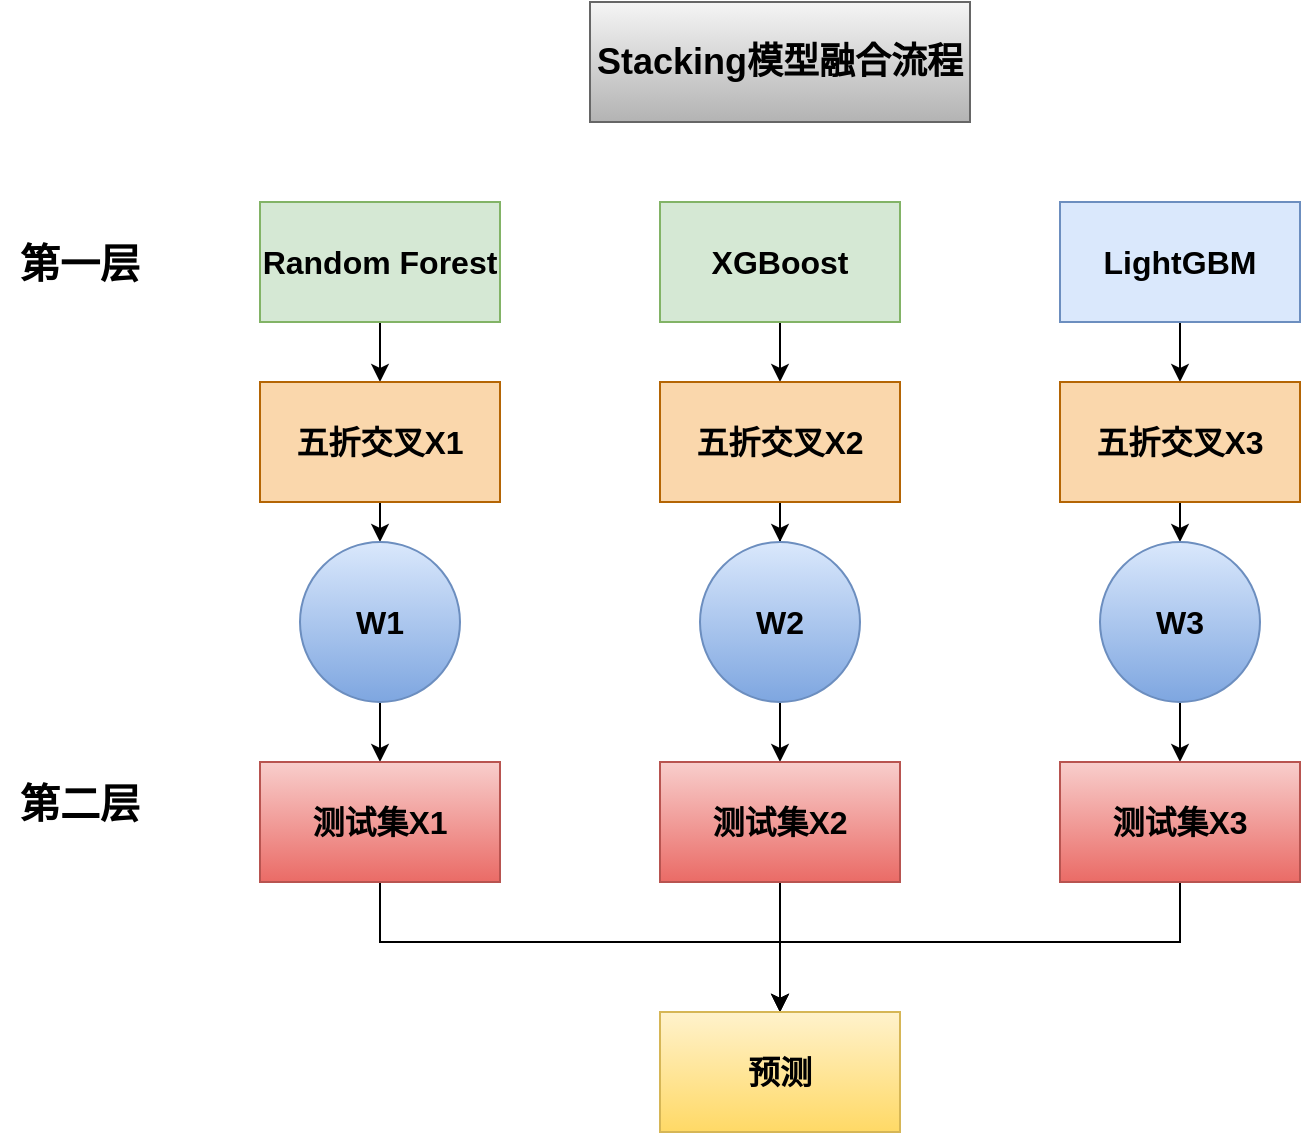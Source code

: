 <mxfile version="14.0.1" type="github">
  <diagram id="12ktRvXZtox69cHj1Rwe" name="第 1 页">
    <mxGraphModel dx="1021" dy="504" grid="1" gridSize="10" guides="1" tooltips="1" connect="1" arrows="1" fold="1" page="1" pageScale="1" pageWidth="827" pageHeight="1169" math="0" shadow="0">
      <root>
        <mxCell id="0" />
        <mxCell id="1" parent="0" />
        <mxCell id="vCYdILWIZViQy3qAPNBu-2" value="&lt;p style=&quot;margin-top: 0pt; margin-bottom: 0pt; margin-left: 0in; text-align: left; direction: ltr; unicode-bidi: embed; word-break: normal; font-size: 18px;&quot;&gt;&lt;span style=&quot;font-size: 18px;&quot;&gt;Stacking&lt;/span&gt;&lt;span style=&quot;font-size: 18px;&quot;&gt;模型融合流程&lt;/span&gt;&lt;/p&gt;" style="rounded=0;whiteSpace=wrap;html=1;gradientColor=#b3b3b3;fillColor=#f5f5f5;strokeColor=#666666;fontStyle=1;fontSize=18;" vertex="1" parent="1">
          <mxGeometry x="335" y="60" width="190" height="60" as="geometry" />
        </mxCell>
        <mxCell id="vCYdILWIZViQy3qAPNBu-18" style="edgeStyle=orthogonalEdgeStyle;rounded=0;orthogonalLoop=1;jettySize=auto;html=1;exitX=0.5;exitY=1;exitDx=0;exitDy=0;entryX=0.5;entryY=0;entryDx=0;entryDy=0;" edge="1" parent="1" source="vCYdILWIZViQy3qAPNBu-3" target="vCYdILWIZViQy3qAPNBu-8">
          <mxGeometry relative="1" as="geometry" />
        </mxCell>
        <mxCell id="vCYdILWIZViQy3qAPNBu-3" value="Random Forest" style="rounded=0;whiteSpace=wrap;html=1;fillColor=#d5e8d4;strokeColor=#82b366;fontSize=16;fontStyle=1" vertex="1" parent="1">
          <mxGeometry x="170" y="160" width="120" height="60" as="geometry" />
        </mxCell>
        <mxCell id="vCYdILWIZViQy3qAPNBu-21" style="edgeStyle=orthogonalEdgeStyle;rounded=0;orthogonalLoop=1;jettySize=auto;html=1;exitX=0.5;exitY=1;exitDx=0;exitDy=0;entryX=0.5;entryY=0;entryDx=0;entryDy=0;" edge="1" parent="1" source="vCYdILWIZViQy3qAPNBu-5" target="vCYdILWIZViQy3qAPNBu-9">
          <mxGeometry relative="1" as="geometry" />
        </mxCell>
        <mxCell id="vCYdILWIZViQy3qAPNBu-5" value="XGBoost" style="rounded=0;whiteSpace=wrap;html=1;fillColor=#d5e8d4;strokeColor=#82b366;fontSize=16;fontStyle=1" vertex="1" parent="1">
          <mxGeometry x="370" y="160" width="120" height="60" as="geometry" />
        </mxCell>
        <mxCell id="vCYdILWIZViQy3qAPNBu-24" style="edgeStyle=orthogonalEdgeStyle;rounded=0;orthogonalLoop=1;jettySize=auto;html=1;entryX=0.5;entryY=0;entryDx=0;entryDy=0;" edge="1" parent="1" source="vCYdILWIZViQy3qAPNBu-6" target="vCYdILWIZViQy3qAPNBu-10">
          <mxGeometry relative="1" as="geometry" />
        </mxCell>
        <mxCell id="vCYdILWIZViQy3qAPNBu-6" value="LightGBM" style="rounded=0;whiteSpace=wrap;html=1;fillColor=#dae8fc;strokeColor=#6c8ebf;fontSize=16;fontStyle=1" vertex="1" parent="1">
          <mxGeometry x="570" y="160" width="120" height="60" as="geometry" />
        </mxCell>
        <mxCell id="vCYdILWIZViQy3qAPNBu-19" style="edgeStyle=orthogonalEdgeStyle;rounded=0;orthogonalLoop=1;jettySize=auto;html=1;exitX=0.5;exitY=1;exitDx=0;exitDy=0;entryX=0.5;entryY=0;entryDx=0;entryDy=0;" edge="1" parent="1" source="vCYdILWIZViQy3qAPNBu-8" target="vCYdILWIZViQy3qAPNBu-11">
          <mxGeometry relative="1" as="geometry" />
        </mxCell>
        <mxCell id="vCYdILWIZViQy3qAPNBu-8" value="五折交叉X1" style="rounded=0;whiteSpace=wrap;html=1;fillColor=#fad7ac;strokeColor=#b46504;fontSize=16;fontStyle=1" vertex="1" parent="1">
          <mxGeometry x="170" y="250" width="120" height="60" as="geometry" />
        </mxCell>
        <mxCell id="vCYdILWIZViQy3qAPNBu-22" style="edgeStyle=orthogonalEdgeStyle;rounded=0;orthogonalLoop=1;jettySize=auto;html=1;exitX=0.5;exitY=1;exitDx=0;exitDy=0;" edge="1" parent="1" source="vCYdILWIZViQy3qAPNBu-9" target="vCYdILWIZViQy3qAPNBu-13">
          <mxGeometry relative="1" as="geometry" />
        </mxCell>
        <mxCell id="vCYdILWIZViQy3qAPNBu-9" value="&lt;font face=&quot;helvetica&quot; style=&quot;font-size: 16px;&quot;&gt;五折交叉X2&lt;/font&gt;" style="rounded=0;whiteSpace=wrap;html=1;fillColor=#fad7ac;strokeColor=#b46504;fontSize=16;fontStyle=1" vertex="1" parent="1">
          <mxGeometry x="370" y="250" width="120" height="60" as="geometry" />
        </mxCell>
        <mxCell id="vCYdILWIZViQy3qAPNBu-25" value="" style="edgeStyle=orthogonalEdgeStyle;rounded=0;orthogonalLoop=1;jettySize=auto;html=1;" edge="1" parent="1" source="vCYdILWIZViQy3qAPNBu-10" target="vCYdILWIZViQy3qAPNBu-14">
          <mxGeometry relative="1" as="geometry">
            <Array as="points">
              <mxPoint x="630" y="390" />
              <mxPoint x="630" y="390" />
            </Array>
          </mxGeometry>
        </mxCell>
        <mxCell id="vCYdILWIZViQy3qAPNBu-10" value="&lt;font face=&quot;helvetica&quot; style=&quot;font-size: 16px;&quot;&gt;五折交叉X3&lt;/font&gt;" style="rounded=0;whiteSpace=wrap;html=1;fillColor=#fad7ac;strokeColor=#b46504;fontSize=16;fontStyle=1" vertex="1" parent="1">
          <mxGeometry x="570" y="250" width="120" height="60" as="geometry" />
        </mxCell>
        <mxCell id="vCYdILWIZViQy3qAPNBu-20" style="edgeStyle=orthogonalEdgeStyle;rounded=0;orthogonalLoop=1;jettySize=auto;html=1;" edge="1" parent="1" source="vCYdILWIZViQy3qAPNBu-11" target="vCYdILWIZViQy3qAPNBu-15">
          <mxGeometry relative="1" as="geometry" />
        </mxCell>
        <mxCell id="vCYdILWIZViQy3qAPNBu-11" value="W1" style="ellipse;whiteSpace=wrap;html=1;aspect=fixed;fillColor=#dae8fc;strokeColor=#6c8ebf;gradientColor=#7ea6e0;fontSize=16;fontStyle=1" vertex="1" parent="1">
          <mxGeometry x="190" y="330" width="80" height="80" as="geometry" />
        </mxCell>
        <mxCell id="vCYdILWIZViQy3qAPNBu-23" style="edgeStyle=orthogonalEdgeStyle;rounded=0;orthogonalLoop=1;jettySize=auto;html=1;entryX=0.5;entryY=0;entryDx=0;entryDy=0;" edge="1" parent="1" source="vCYdILWIZViQy3qAPNBu-13" target="vCYdILWIZViQy3qAPNBu-16">
          <mxGeometry relative="1" as="geometry" />
        </mxCell>
        <mxCell id="vCYdILWIZViQy3qAPNBu-13" value="W2" style="ellipse;whiteSpace=wrap;html=1;aspect=fixed;gradientColor=#7ea6e0;fillColor=#dae8fc;strokeColor=#6c8ebf;fontSize=16;fontStyle=1" vertex="1" parent="1">
          <mxGeometry x="390" y="330" width="80" height="80" as="geometry" />
        </mxCell>
        <mxCell id="vCYdILWIZViQy3qAPNBu-26" style="edgeStyle=orthogonalEdgeStyle;rounded=0;orthogonalLoop=1;jettySize=auto;html=1;entryX=0.5;entryY=0;entryDx=0;entryDy=0;" edge="1" parent="1" source="vCYdILWIZViQy3qAPNBu-14" target="vCYdILWIZViQy3qAPNBu-17">
          <mxGeometry relative="1" as="geometry" />
        </mxCell>
        <mxCell id="vCYdILWIZViQy3qAPNBu-14" value="W3" style="ellipse;whiteSpace=wrap;html=1;aspect=fixed;gradientColor=#7ea6e0;fillColor=#dae8fc;strokeColor=#6c8ebf;fontSize=16;fontStyle=1" vertex="1" parent="1">
          <mxGeometry x="590" y="330" width="80" height="80" as="geometry" />
        </mxCell>
        <mxCell id="vCYdILWIZViQy3qAPNBu-28" style="edgeStyle=orthogonalEdgeStyle;rounded=0;orthogonalLoop=1;jettySize=auto;html=1;entryX=0.5;entryY=0;entryDx=0;entryDy=0;" edge="1" parent="1" source="vCYdILWIZViQy3qAPNBu-15" target="vCYdILWIZViQy3qAPNBu-27">
          <mxGeometry relative="1" as="geometry">
            <Array as="points">
              <mxPoint x="230" y="530" />
              <mxPoint x="430" y="530" />
            </Array>
          </mxGeometry>
        </mxCell>
        <mxCell id="vCYdILWIZViQy3qAPNBu-15" value="测试集X1" style="rounded=0;whiteSpace=wrap;html=1;gradientColor=#ea6b66;fillColor=#f8cecc;strokeColor=#b85450;fontSize=16;fontStyle=1" vertex="1" parent="1">
          <mxGeometry x="170" y="440" width="120" height="60" as="geometry" />
        </mxCell>
        <mxCell id="vCYdILWIZViQy3qAPNBu-29" style="edgeStyle=orthogonalEdgeStyle;rounded=0;orthogonalLoop=1;jettySize=auto;html=1;entryX=0.5;entryY=0;entryDx=0;entryDy=0;" edge="1" parent="1" source="vCYdILWIZViQy3qAPNBu-16" target="vCYdILWIZViQy3qAPNBu-27">
          <mxGeometry relative="1" as="geometry" />
        </mxCell>
        <mxCell id="vCYdILWIZViQy3qAPNBu-16" value="测试集X2" style="rounded=0;whiteSpace=wrap;html=1;gradientColor=#ea6b66;fillColor=#f8cecc;strokeColor=#b85450;fontSize=16;fontStyle=1" vertex="1" parent="1">
          <mxGeometry x="370" y="440" width="120" height="60" as="geometry" />
        </mxCell>
        <mxCell id="vCYdILWIZViQy3qAPNBu-30" style="edgeStyle=orthogonalEdgeStyle;rounded=0;orthogonalLoop=1;jettySize=auto;html=1;" edge="1" parent="1" source="vCYdILWIZViQy3qAPNBu-17" target="vCYdILWIZViQy3qAPNBu-27">
          <mxGeometry relative="1" as="geometry">
            <Array as="points">
              <mxPoint x="630" y="530" />
              <mxPoint x="430" y="530" />
            </Array>
          </mxGeometry>
        </mxCell>
        <mxCell id="vCYdILWIZViQy3qAPNBu-17" value="测试集X3" style="rounded=0;whiteSpace=wrap;html=1;gradientColor=#ea6b66;fillColor=#f8cecc;strokeColor=#b85450;fontSize=16;fontStyle=1" vertex="1" parent="1">
          <mxGeometry x="570" y="440" width="120" height="60" as="geometry" />
        </mxCell>
        <mxCell id="vCYdILWIZViQy3qAPNBu-27" value="预测" style="rounded=0;whiteSpace=wrap;html=1;fillColor=#fff2cc;strokeColor=#d6b656;gradientColor=#ffd966;fontSize=16;fontStyle=1" vertex="1" parent="1">
          <mxGeometry x="370" y="565" width="120" height="60" as="geometry" />
        </mxCell>
        <mxCell id="vCYdILWIZViQy3qAPNBu-34" value="第一层" style="text;html=1;strokeColor=none;fillColor=none;align=center;verticalAlign=middle;whiteSpace=wrap;rounded=0;fontSize=20;fontStyle=1" vertex="1" parent="1">
          <mxGeometry x="40" y="180" width="80" height="20" as="geometry" />
        </mxCell>
        <mxCell id="vCYdILWIZViQy3qAPNBu-35" value="第二层" style="text;html=1;strokeColor=none;fillColor=none;align=center;verticalAlign=middle;whiteSpace=wrap;rounded=0;fontSize=20;fontStyle=1" vertex="1" parent="1">
          <mxGeometry x="40" y="450" width="80" height="20" as="geometry" />
        </mxCell>
      </root>
    </mxGraphModel>
  </diagram>
</mxfile>
